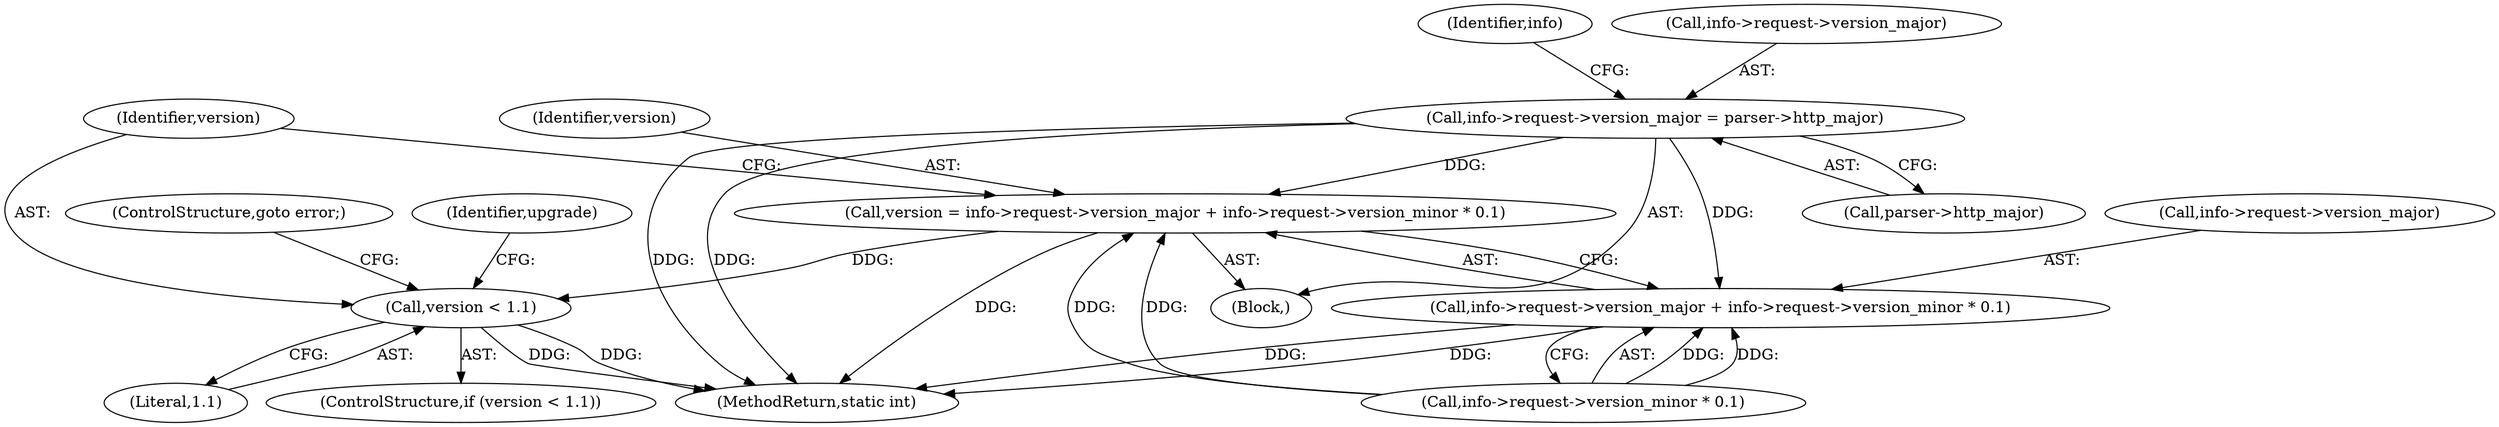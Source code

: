 digraph "0_viabtc_exchange_server_4a7c27bfe98f409623d4d857894d017ff0672cc9#diff-515c81af848352583bff286d6224875f_2@pointer" {
"1000116" [label="(Call,info->request->version_major = parser->http_major)"];
"1000194" [label="(Call,version = info->request->version_major + info->request->version_minor * 0.1)"];
"1000210" [label="(Call,version < 1.1)"];
"1000196" [label="(Call,info->request->version_major + info->request->version_minor * 0.1)"];
"1000122" [label="(Call,parser->http_major)"];
"1000128" [label="(Identifier,info)"];
"1000479" [label="(MethodReturn,static int)"];
"1000213" [label="(ControlStructure,goto error;)"];
"1000216" [label="(Identifier,upgrade)"];
"1000194" [label="(Call,version = info->request->version_major + info->request->version_minor * 0.1)"];
"1000211" [label="(Identifier,version)"];
"1000195" [label="(Identifier,version)"];
"1000212" [label="(Literal,1.1)"];
"1000116" [label="(Call,info->request->version_major = parser->http_major)"];
"1000210" [label="(Call,version < 1.1)"];
"1000102" [label="(Block,)"];
"1000202" [label="(Call,info->request->version_minor * 0.1)"];
"1000117" [label="(Call,info->request->version_major)"];
"1000209" [label="(ControlStructure,if (version < 1.1))"];
"1000197" [label="(Call,info->request->version_major)"];
"1000196" [label="(Call,info->request->version_major + info->request->version_minor * 0.1)"];
"1000116" -> "1000102"  [label="AST: "];
"1000116" -> "1000122"  [label="CFG: "];
"1000117" -> "1000116"  [label="AST: "];
"1000122" -> "1000116"  [label="AST: "];
"1000128" -> "1000116"  [label="CFG: "];
"1000116" -> "1000479"  [label="DDG: "];
"1000116" -> "1000479"  [label="DDG: "];
"1000116" -> "1000194"  [label="DDG: "];
"1000116" -> "1000196"  [label="DDG: "];
"1000194" -> "1000102"  [label="AST: "];
"1000194" -> "1000196"  [label="CFG: "];
"1000195" -> "1000194"  [label="AST: "];
"1000196" -> "1000194"  [label="AST: "];
"1000211" -> "1000194"  [label="CFG: "];
"1000194" -> "1000479"  [label="DDG: "];
"1000202" -> "1000194"  [label="DDG: "];
"1000202" -> "1000194"  [label="DDG: "];
"1000194" -> "1000210"  [label="DDG: "];
"1000210" -> "1000209"  [label="AST: "];
"1000210" -> "1000212"  [label="CFG: "];
"1000211" -> "1000210"  [label="AST: "];
"1000212" -> "1000210"  [label="AST: "];
"1000213" -> "1000210"  [label="CFG: "];
"1000216" -> "1000210"  [label="CFG: "];
"1000210" -> "1000479"  [label="DDG: "];
"1000210" -> "1000479"  [label="DDG: "];
"1000196" -> "1000202"  [label="CFG: "];
"1000197" -> "1000196"  [label="AST: "];
"1000202" -> "1000196"  [label="AST: "];
"1000196" -> "1000479"  [label="DDG: "];
"1000196" -> "1000479"  [label="DDG: "];
"1000202" -> "1000196"  [label="DDG: "];
"1000202" -> "1000196"  [label="DDG: "];
}

